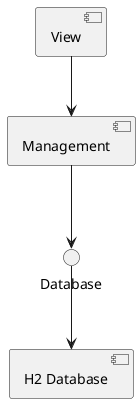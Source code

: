 @startuml
component View

component Management {
}

component "H2 Database" {
}

Database --> "H2 Database"
View --> Management
Management --> Database
@enduml
